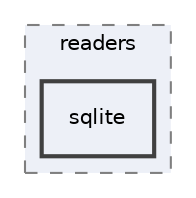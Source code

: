 digraph "/Users/jlu/zeek/src/input/readers/sqlite"
{
 // LATEX_PDF_SIZE
  edge [fontname="Helvetica",fontsize="10",labelfontname="Helvetica",labelfontsize="10"];
  node [fontname="Helvetica",fontsize="10",shape=record];
  compound=true
  subgraph clusterdir_849859acfd53e90820e37d4cf44993a7 {
    graph [ bgcolor="#edf0f7", pencolor="grey50", style="filled,dashed,", label="readers", fontname="Helvetica", fontsize="10", URL="dir_849859acfd53e90820e37d4cf44993a7.html"]
  dir_bc81c6a569a4a8a63cd1a277830bb900 [shape=box, label="sqlite", style="filled,bold,", fillcolor="#edf0f7", color="grey25", URL="dir_bc81c6a569a4a8a63cd1a277830bb900.html"];
  }
}
